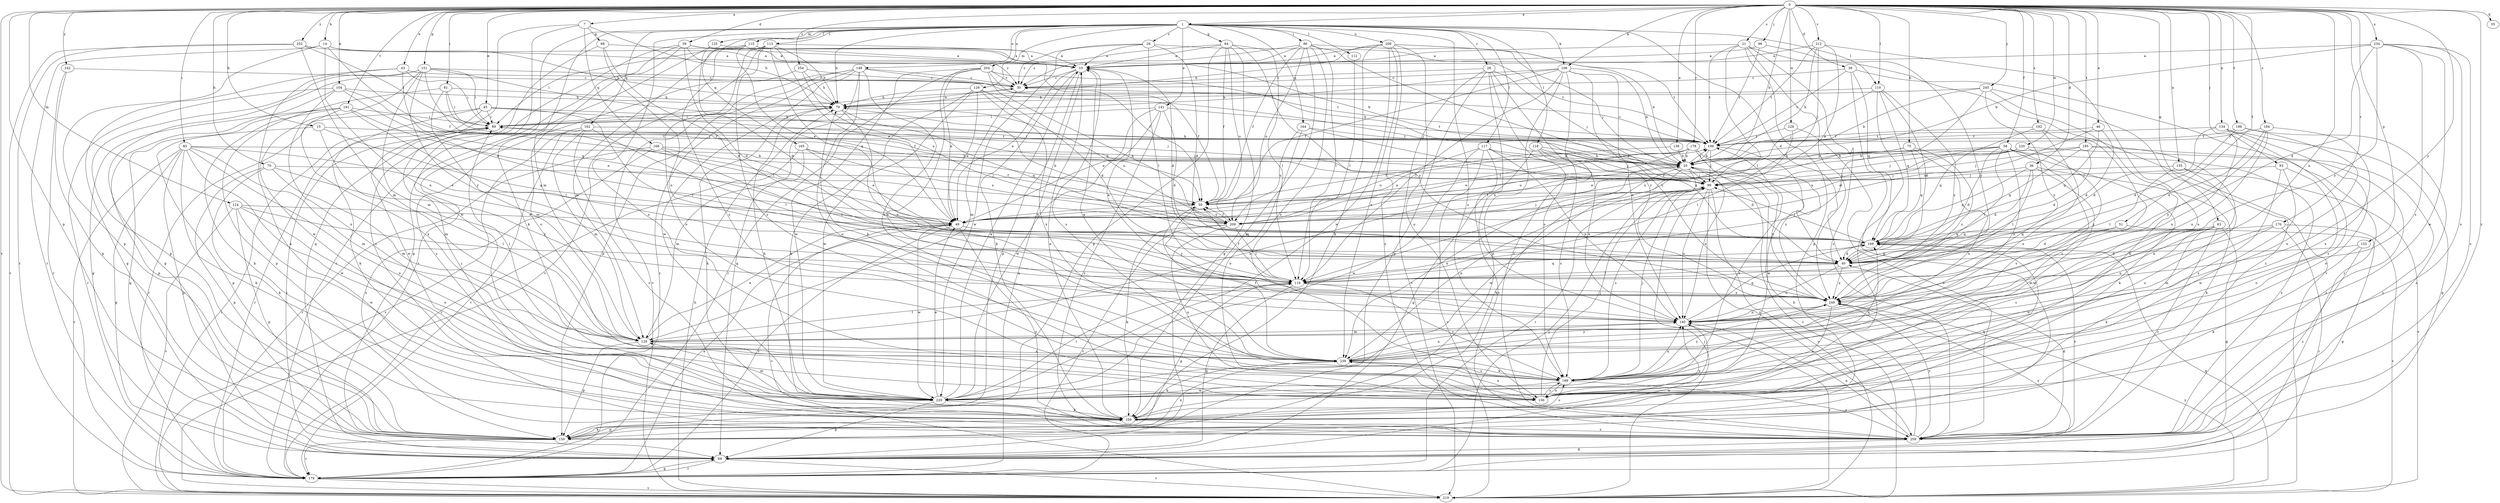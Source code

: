 strict digraph  {
0;
1;
7;
10;
14;
15;
20;
21;
26;
28;
30;
35;
36;
38;
39;
40;
43;
45;
46;
49;
51;
58;
59;
63;
64;
68;
69;
70;
75;
79;
81;
85;
86;
89;
93;
96;
99;
104;
106;
109;
110;
112;
113;
115;
117;
118;
119;
124;
125;
126;
129;
134;
135;
136;
140;
141;
148;
150;
151;
152;
159;
162;
164;
165;
168;
169;
176;
178;
179;
182;
184;
189;
191;
195;
198;
199;
204;
208;
209;
212;
219;
220;
228;
229;
234;
239;
242;
245;
249;
252;
254;
259;
0 -> 1  [label=a];
0 -> 7  [label=a];
0 -> 14  [label=b];
0 -> 15  [label=b];
0 -> 20  [label=b];
0 -> 21  [label=c];
0 -> 35  [label=d];
0 -> 36  [label=d];
0 -> 38  [label=d];
0 -> 39  [label=d];
0 -> 43  [label=e];
0 -> 45  [label=e];
0 -> 46  [label=e];
0 -> 51  [label=f];
0 -> 58  [label=f];
0 -> 63  [label=g];
0 -> 70  [label=h];
0 -> 75  [label=h];
0 -> 81  [label=i];
0 -> 85  [label=i];
0 -> 93  [label=j];
0 -> 96  [label=j];
0 -> 104  [label=k];
0 -> 106  [label=k];
0 -> 110  [label=l];
0 -> 124  [label=m];
0 -> 134  [label=n];
0 -> 135  [label=n];
0 -> 136  [label=n];
0 -> 140  [label=n];
0 -> 151  [label=p];
0 -> 152  [label=p];
0 -> 159  [label=p];
0 -> 176  [label=r];
0 -> 178  [label=r];
0 -> 182  [label=s];
0 -> 184  [label=s];
0 -> 191  [label=t];
0 -> 195  [label=t];
0 -> 198  [label=t];
0 -> 212  [label=v];
0 -> 219  [label=v];
0 -> 220  [label=w];
0 -> 228  [label=w];
0 -> 234  [label=x];
0 -> 242  [label=y];
0 -> 245  [label=y];
0 -> 249  [label=y];
0 -> 252  [label=z];
0 -> 254  [label=z];
0 -> 259  [label=z];
1 -> 26  [label=c];
1 -> 28  [label=c];
1 -> 40  [label=d];
1 -> 64  [label=g];
1 -> 79  [label=h];
1 -> 86  [label=i];
1 -> 106  [label=k];
1 -> 109  [label=k];
1 -> 110  [label=l];
1 -> 112  [label=l];
1 -> 113  [label=l];
1 -> 115  [label=l];
1 -> 117  [label=l];
1 -> 118  [label=l];
1 -> 125  [label=m];
1 -> 126  [label=m];
1 -> 129  [label=m];
1 -> 141  [label=o];
1 -> 148  [label=o];
1 -> 150  [label=o];
1 -> 162  [label=q];
1 -> 164  [label=q];
1 -> 165  [label=q];
1 -> 189  [label=s];
1 -> 204  [label=u];
1 -> 208  [label=u];
7 -> 68  [label=g];
7 -> 69  [label=g];
7 -> 79  [label=h];
7 -> 168  [label=q];
7 -> 229  [label=w];
10 -> 30  [label=c];
10 -> 40  [label=d];
10 -> 49  [label=e];
10 -> 109  [label=k];
10 -> 159  [label=p];
10 -> 189  [label=s];
14 -> 10  [label=a];
14 -> 59  [label=f];
14 -> 79  [label=h];
14 -> 140  [label=n];
14 -> 159  [label=p];
14 -> 179  [label=r];
15 -> 129  [label=m];
15 -> 159  [label=p];
15 -> 169  [label=q];
15 -> 199  [label=t];
20 -> 99  [label=j];
20 -> 109  [label=k];
20 -> 140  [label=n];
20 -> 179  [label=r];
20 -> 199  [label=t];
20 -> 229  [label=w];
20 -> 239  [label=x];
20 -> 249  [label=y];
21 -> 10  [label=a];
21 -> 119  [label=l];
21 -> 159  [label=p];
21 -> 199  [label=t];
21 -> 219  [label=v];
21 -> 249  [label=y];
21 -> 259  [label=z];
26 -> 10  [label=a];
26 -> 30  [label=c];
26 -> 40  [label=d];
26 -> 119  [label=l];
26 -> 199  [label=t];
26 -> 229  [label=w];
28 -> 30  [label=c];
28 -> 99  [label=j];
28 -> 140  [label=n];
28 -> 159  [label=p];
28 -> 189  [label=s];
28 -> 219  [label=v];
28 -> 249  [label=y];
30 -> 79  [label=h];
30 -> 129  [label=m];
36 -> 40  [label=d];
36 -> 99  [label=j];
36 -> 109  [label=k];
36 -> 119  [label=l];
36 -> 169  [label=q];
36 -> 229  [label=w];
38 -> 30  [label=c];
38 -> 159  [label=p];
38 -> 169  [label=q];
38 -> 179  [label=r];
38 -> 199  [label=t];
39 -> 10  [label=a];
39 -> 20  [label=b];
39 -> 30  [label=c];
39 -> 40  [label=d];
39 -> 69  [label=g];
39 -> 150  [label=o];
39 -> 179  [label=r];
40 -> 119  [label=l];
40 -> 140  [label=n];
40 -> 249  [label=y];
43 -> 30  [label=c];
43 -> 69  [label=g];
43 -> 89  [label=i];
43 -> 109  [label=k];
43 -> 169  [label=q];
45 -> 20  [label=b];
45 -> 89  [label=i];
45 -> 99  [label=j];
45 -> 109  [label=k];
45 -> 119  [label=l];
45 -> 179  [label=r];
45 -> 229  [label=w];
46 -> 40  [label=d];
46 -> 169  [label=q];
46 -> 199  [label=t];
46 -> 209  [label=u];
49 -> 169  [label=q];
49 -> 179  [label=r];
49 -> 219  [label=v];
49 -> 229  [label=w];
49 -> 259  [label=z];
51 -> 40  [label=d];
51 -> 69  [label=g];
51 -> 169  [label=q];
58 -> 20  [label=b];
58 -> 40  [label=d];
58 -> 59  [label=f];
58 -> 109  [label=k];
58 -> 119  [label=l];
58 -> 140  [label=n];
58 -> 189  [label=s];
58 -> 209  [label=u];
58 -> 259  [label=z];
59 -> 49  [label=e];
59 -> 199  [label=t];
59 -> 209  [label=u];
59 -> 249  [label=y];
63 -> 69  [label=g];
63 -> 109  [label=k];
63 -> 129  [label=m];
63 -> 150  [label=o];
63 -> 169  [label=q];
63 -> 189  [label=s];
63 -> 259  [label=z];
64 -> 10  [label=a];
64 -> 30  [label=c];
64 -> 59  [label=f];
64 -> 69  [label=g];
64 -> 119  [label=l];
64 -> 159  [label=p];
64 -> 209  [label=u];
64 -> 249  [label=y];
68 -> 10  [label=a];
68 -> 40  [label=d];
68 -> 140  [label=n];
68 -> 259  [label=z];
69 -> 89  [label=i];
69 -> 140  [label=n];
69 -> 179  [label=r];
69 -> 219  [label=v];
69 -> 249  [label=y];
70 -> 99  [label=j];
70 -> 109  [label=k];
70 -> 129  [label=m];
70 -> 159  [label=p];
70 -> 249  [label=y];
75 -> 20  [label=b];
75 -> 49  [label=e];
75 -> 169  [label=q];
75 -> 209  [label=u];
75 -> 239  [label=x];
75 -> 249  [label=y];
79 -> 89  [label=i];
79 -> 109  [label=k];
79 -> 140  [label=n];
79 -> 169  [label=q];
79 -> 209  [label=u];
81 -> 59  [label=f];
81 -> 79  [label=h];
81 -> 89  [label=i];
81 -> 129  [label=m];
81 -> 159  [label=p];
85 -> 20  [label=b];
85 -> 49  [label=e];
85 -> 69  [label=g];
85 -> 109  [label=k];
85 -> 129  [label=m];
85 -> 150  [label=o];
85 -> 159  [label=p];
85 -> 219  [label=v];
85 -> 229  [label=w];
86 -> 10  [label=a];
86 -> 30  [label=c];
86 -> 40  [label=d];
86 -> 59  [label=f];
86 -> 109  [label=k];
86 -> 119  [label=l];
86 -> 189  [label=s];
86 -> 199  [label=t];
86 -> 209  [label=u];
89 -> 30  [label=c];
89 -> 99  [label=j];
89 -> 179  [label=r];
89 -> 199  [label=t];
93 -> 99  [label=j];
93 -> 150  [label=o];
93 -> 189  [label=s];
93 -> 229  [label=w];
96 -> 10  [label=a];
96 -> 199  [label=t];
96 -> 249  [label=y];
99 -> 59  [label=f];
99 -> 140  [label=n];
99 -> 189  [label=s];
99 -> 219  [label=v];
99 -> 239  [label=x];
99 -> 259  [label=z];
104 -> 49  [label=e];
104 -> 69  [label=g];
104 -> 79  [label=h];
104 -> 99  [label=j];
104 -> 179  [label=r];
104 -> 239  [label=x];
106 -> 20  [label=b];
106 -> 30  [label=c];
106 -> 59  [label=f];
106 -> 89  [label=i];
106 -> 119  [label=l];
106 -> 140  [label=n];
106 -> 159  [label=p];
106 -> 249  [label=y];
106 -> 259  [label=z];
109 -> 10  [label=a];
109 -> 140  [label=n];
109 -> 159  [label=p];
109 -> 169  [label=q];
109 -> 189  [label=s];
109 -> 259  [label=z];
110 -> 40  [label=d];
110 -> 79  [label=h];
110 -> 99  [label=j];
110 -> 150  [label=o];
110 -> 169  [label=q];
110 -> 249  [label=y];
112 -> 119  [label=l];
113 -> 10  [label=a];
113 -> 49  [label=e];
113 -> 79  [label=h];
113 -> 129  [label=m];
113 -> 150  [label=o];
113 -> 169  [label=q];
113 -> 189  [label=s];
113 -> 219  [label=v];
115 -> 10  [label=a];
115 -> 49  [label=e];
115 -> 59  [label=f];
115 -> 89  [label=i];
115 -> 189  [label=s];
117 -> 20  [label=b];
117 -> 40  [label=d];
117 -> 140  [label=n];
117 -> 209  [label=u];
117 -> 219  [label=v];
117 -> 229  [label=w];
117 -> 259  [label=z];
118 -> 20  [label=b];
118 -> 69  [label=g];
118 -> 99  [label=j];
118 -> 140  [label=n];
118 -> 189  [label=s];
119 -> 59  [label=f];
119 -> 69  [label=g];
119 -> 159  [label=p];
119 -> 169  [label=q];
119 -> 189  [label=s];
119 -> 249  [label=y];
124 -> 49  [label=e];
124 -> 119  [label=l];
124 -> 150  [label=o];
124 -> 159  [label=p];
124 -> 219  [label=v];
124 -> 229  [label=w];
125 -> 10  [label=a];
125 -> 40  [label=d];
125 -> 179  [label=r];
126 -> 40  [label=d];
126 -> 49  [label=e];
126 -> 79  [label=h];
126 -> 99  [label=j];
126 -> 109  [label=k];
126 -> 229  [label=w];
126 -> 239  [label=x];
129 -> 20  [label=b];
129 -> 49  [label=e];
129 -> 119  [label=l];
129 -> 159  [label=p];
129 -> 239  [label=x];
134 -> 40  [label=d];
134 -> 69  [label=g];
134 -> 140  [label=n];
134 -> 150  [label=o];
134 -> 189  [label=s];
134 -> 199  [label=t];
135 -> 99  [label=j];
135 -> 119  [label=l];
135 -> 150  [label=o];
135 -> 219  [label=v];
136 -> 20  [label=b];
136 -> 49  [label=e];
140 -> 10  [label=a];
140 -> 129  [label=m];
140 -> 169  [label=q];
140 -> 219  [label=v];
141 -> 40  [label=d];
141 -> 49  [label=e];
141 -> 89  [label=i];
141 -> 199  [label=t];
141 -> 229  [label=w];
141 -> 259  [label=z];
148 -> 30  [label=c];
148 -> 69  [label=g];
148 -> 150  [label=o];
148 -> 159  [label=p];
148 -> 179  [label=r];
148 -> 199  [label=t];
148 -> 219  [label=v];
148 -> 229  [label=w];
148 -> 239  [label=x];
150 -> 99  [label=j];
150 -> 189  [label=s];
150 -> 239  [label=x];
151 -> 20  [label=b];
151 -> 30  [label=c];
151 -> 59  [label=f];
151 -> 69  [label=g];
151 -> 89  [label=i];
151 -> 129  [label=m];
151 -> 159  [label=p];
151 -> 229  [label=w];
151 -> 249  [label=y];
152 -> 40  [label=d];
152 -> 109  [label=k];
152 -> 259  [label=z];
159 -> 109  [label=k];
159 -> 179  [label=r];
159 -> 239  [label=x];
162 -> 119  [label=l];
162 -> 129  [label=m];
162 -> 179  [label=r];
162 -> 199  [label=t];
162 -> 219  [label=v];
162 -> 259  [label=z];
164 -> 150  [label=o];
164 -> 169  [label=q];
164 -> 199  [label=t];
164 -> 209  [label=u];
165 -> 20  [label=b];
165 -> 49  [label=e];
165 -> 129  [label=m];
165 -> 179  [label=r];
165 -> 209  [label=u];
168 -> 20  [label=b];
168 -> 59  [label=f];
168 -> 119  [label=l];
168 -> 179  [label=r];
168 -> 259  [label=z];
169 -> 40  [label=d];
169 -> 99  [label=j];
169 -> 259  [label=z];
176 -> 129  [label=m];
176 -> 140  [label=n];
176 -> 169  [label=q];
176 -> 179  [label=r];
176 -> 219  [label=v];
178 -> 20  [label=b];
178 -> 49  [label=e];
178 -> 59  [label=f];
178 -> 209  [label=u];
178 -> 219  [label=v];
178 -> 249  [label=y];
179 -> 10  [label=a];
179 -> 49  [label=e];
179 -> 69  [label=g];
179 -> 99  [label=j];
179 -> 219  [label=v];
182 -> 169  [label=q];
182 -> 189  [label=s];
182 -> 199  [label=t];
182 -> 239  [label=x];
184 -> 40  [label=d];
184 -> 140  [label=n];
184 -> 199  [label=t];
184 -> 239  [label=x];
184 -> 249  [label=y];
189 -> 99  [label=j];
189 -> 140  [label=n];
189 -> 150  [label=o];
189 -> 169  [label=q];
189 -> 229  [label=w];
189 -> 239  [label=x];
189 -> 249  [label=y];
189 -> 259  [label=z];
191 -> 49  [label=e];
191 -> 69  [label=g];
191 -> 89  [label=i];
191 -> 109  [label=k];
191 -> 119  [label=l];
191 -> 159  [label=p];
191 -> 239  [label=x];
195 -> 20  [label=b];
195 -> 40  [label=d];
195 -> 99  [label=j];
195 -> 169  [label=q];
195 -> 239  [label=x];
195 -> 259  [label=z];
198 -> 40  [label=d];
198 -> 199  [label=t];
198 -> 239  [label=x];
198 -> 259  [label=z];
199 -> 20  [label=b];
199 -> 30  [label=c];
199 -> 99  [label=j];
199 -> 229  [label=w];
204 -> 20  [label=b];
204 -> 30  [label=c];
204 -> 49  [label=e];
204 -> 59  [label=f];
204 -> 169  [label=q];
204 -> 179  [label=r];
204 -> 229  [label=w];
204 -> 239  [label=x];
208 -> 10  [label=a];
208 -> 20  [label=b];
208 -> 79  [label=h];
208 -> 99  [label=j];
208 -> 109  [label=k];
208 -> 150  [label=o];
208 -> 229  [label=w];
208 -> 239  [label=x];
208 -> 259  [label=z];
209 -> 59  [label=f];
209 -> 79  [label=h];
209 -> 89  [label=i];
209 -> 99  [label=j];
209 -> 109  [label=k];
209 -> 119  [label=l];
209 -> 150  [label=o];
209 -> 179  [label=r];
212 -> 10  [label=a];
212 -> 20  [label=b];
212 -> 49  [label=e];
212 -> 99  [label=j];
212 -> 150  [label=o];
212 -> 199  [label=t];
219 -> 79  [label=h];
219 -> 89  [label=i];
219 -> 99  [label=j];
219 -> 169  [label=q];
219 -> 249  [label=y];
220 -> 20  [label=b];
220 -> 49  [label=e];
220 -> 99  [label=j];
220 -> 249  [label=y];
220 -> 259  [label=z];
228 -> 119  [label=l];
228 -> 199  [label=t];
228 -> 259  [label=z];
229 -> 10  [label=a];
229 -> 49  [label=e];
229 -> 69  [label=g];
229 -> 79  [label=h];
229 -> 89  [label=i];
229 -> 109  [label=k];
229 -> 119  [label=l];
229 -> 129  [label=m];
229 -> 199  [label=t];
234 -> 10  [label=a];
234 -> 20  [label=b];
234 -> 40  [label=d];
234 -> 150  [label=o];
234 -> 189  [label=s];
234 -> 229  [label=w];
234 -> 249  [label=y];
234 -> 259  [label=z];
239 -> 10  [label=a];
239 -> 59  [label=f];
239 -> 79  [label=h];
239 -> 89  [label=i];
239 -> 109  [label=k];
239 -> 140  [label=n];
239 -> 189  [label=s];
239 -> 249  [label=y];
242 -> 30  [label=c];
242 -> 159  [label=p];
242 -> 179  [label=r];
245 -> 20  [label=b];
245 -> 79  [label=h];
245 -> 109  [label=k];
245 -> 119  [label=l];
245 -> 249  [label=y];
245 -> 259  [label=z];
249 -> 140  [label=n];
249 -> 150  [label=o];
252 -> 10  [label=a];
252 -> 89  [label=i];
252 -> 129  [label=m];
252 -> 179  [label=r];
252 -> 219  [label=v];
254 -> 30  [label=c];
254 -> 79  [label=h];
254 -> 209  [label=u];
254 -> 259  [label=z];
259 -> 20  [label=b];
259 -> 40  [label=d];
259 -> 69  [label=g];
259 -> 140  [label=n];
259 -> 249  [label=y];
}
